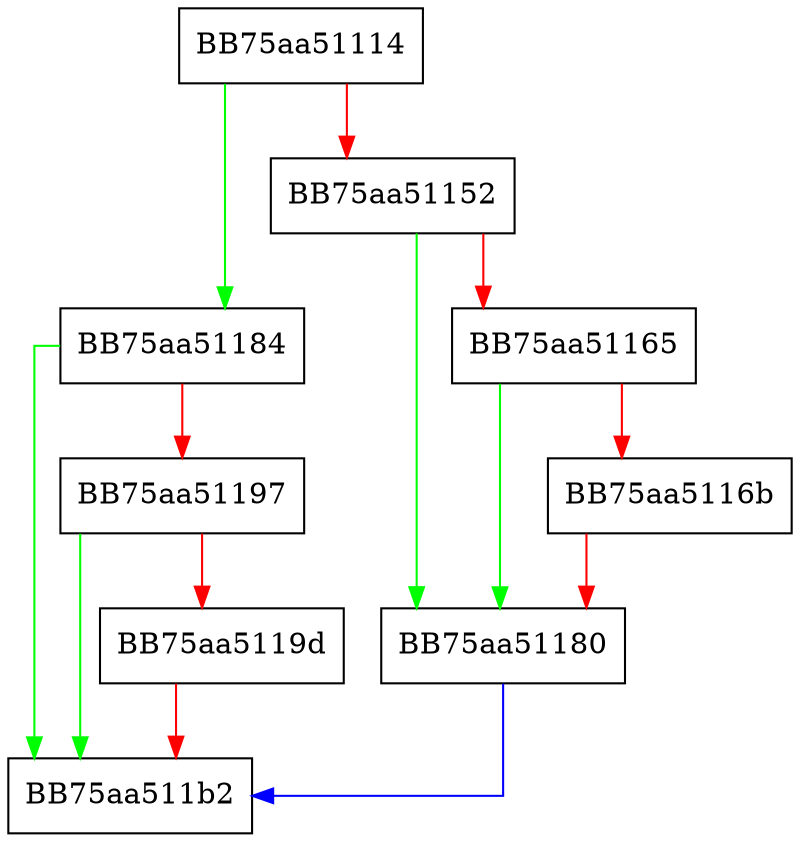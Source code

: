 digraph GetFlagToComputeMD5UsingPEHeader {
  node [shape="box"];
  graph [splines=ortho];
  BB75aa51114 -> BB75aa51184 [color="green"];
  BB75aa51114 -> BB75aa51152 [color="red"];
  BB75aa51152 -> BB75aa51180 [color="green"];
  BB75aa51152 -> BB75aa51165 [color="red"];
  BB75aa51165 -> BB75aa51180 [color="green"];
  BB75aa51165 -> BB75aa5116b [color="red"];
  BB75aa5116b -> BB75aa51180 [color="red"];
  BB75aa51180 -> BB75aa511b2 [color="blue"];
  BB75aa51184 -> BB75aa511b2 [color="green"];
  BB75aa51184 -> BB75aa51197 [color="red"];
  BB75aa51197 -> BB75aa511b2 [color="green"];
  BB75aa51197 -> BB75aa5119d [color="red"];
  BB75aa5119d -> BB75aa511b2 [color="red"];
}